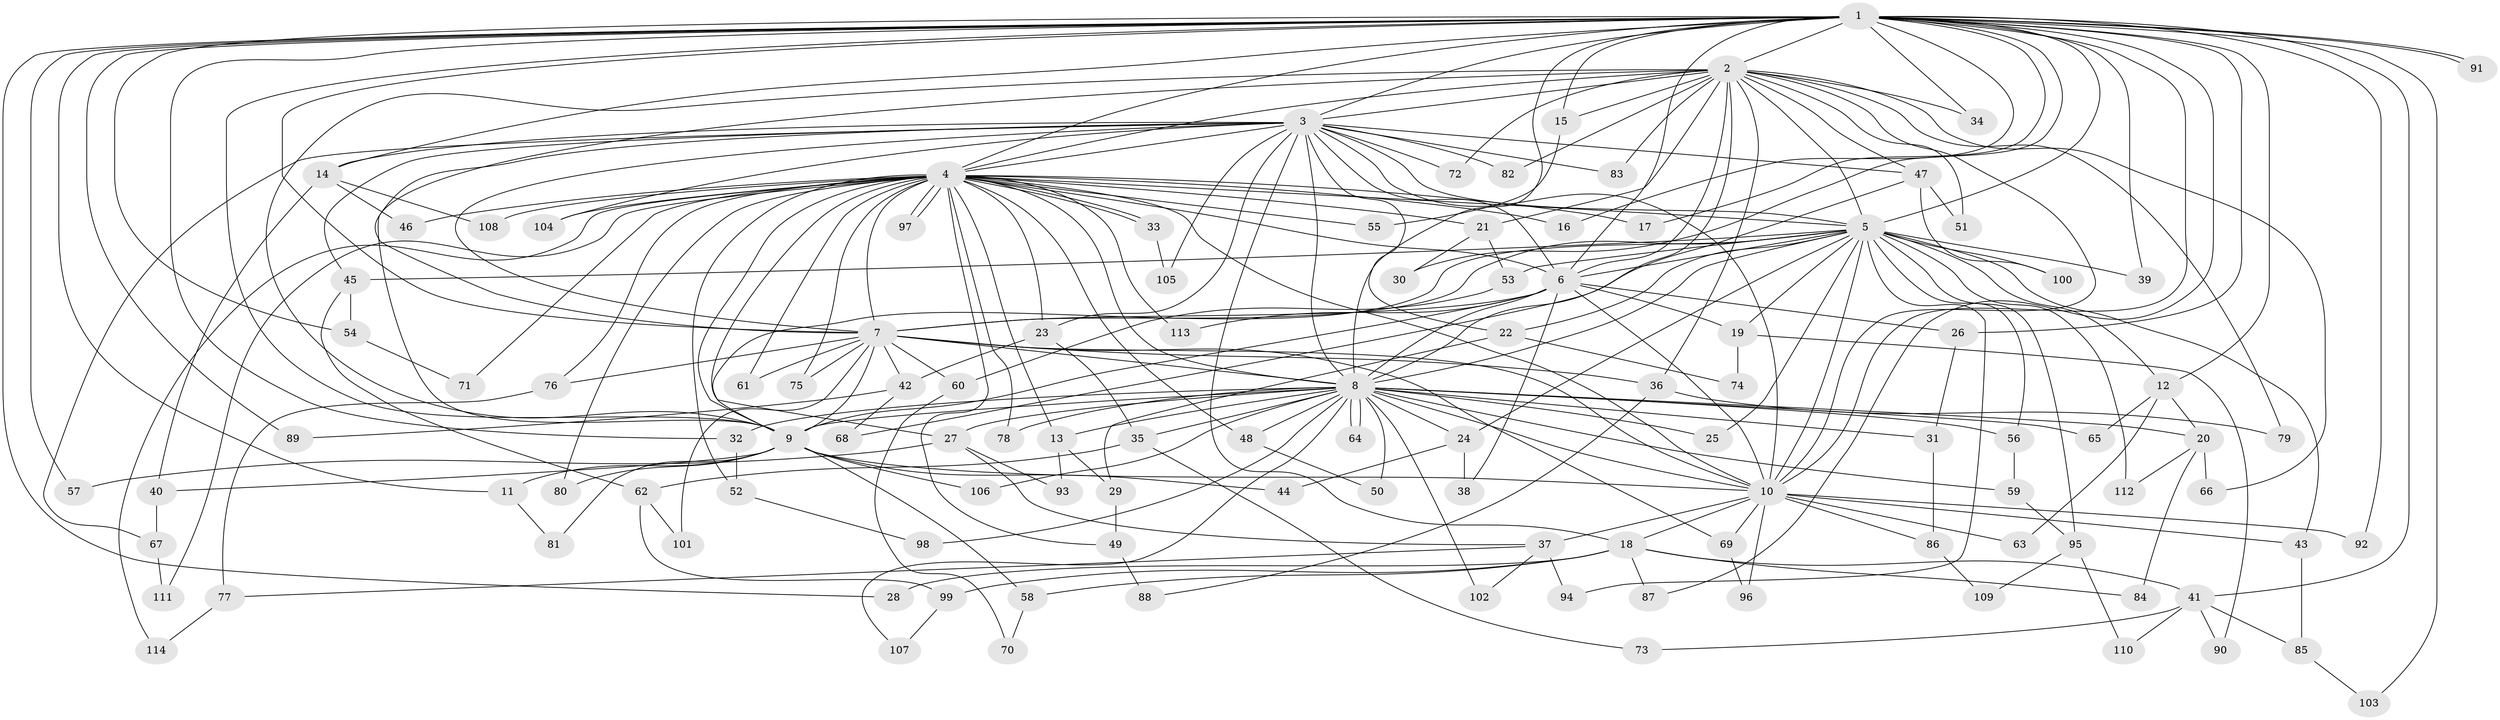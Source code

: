 // Generated by graph-tools (version 1.1) at 2025/25/03/09/25 03:25:42]
// undirected, 114 vertices, 253 edges
graph export_dot {
graph [start="1"]
  node [color=gray90,style=filled];
  1;
  2;
  3;
  4;
  5;
  6;
  7;
  8;
  9;
  10;
  11;
  12;
  13;
  14;
  15;
  16;
  17;
  18;
  19;
  20;
  21;
  22;
  23;
  24;
  25;
  26;
  27;
  28;
  29;
  30;
  31;
  32;
  33;
  34;
  35;
  36;
  37;
  38;
  39;
  40;
  41;
  42;
  43;
  44;
  45;
  46;
  47;
  48;
  49;
  50;
  51;
  52;
  53;
  54;
  55;
  56;
  57;
  58;
  59;
  60;
  61;
  62;
  63;
  64;
  65;
  66;
  67;
  68;
  69;
  70;
  71;
  72;
  73;
  74;
  75;
  76;
  77;
  78;
  79;
  80;
  81;
  82;
  83;
  84;
  85;
  86;
  87;
  88;
  89;
  90;
  91;
  92;
  93;
  94;
  95;
  96;
  97;
  98;
  99;
  100;
  101;
  102;
  103;
  104;
  105;
  106;
  107;
  108;
  109;
  110;
  111;
  112;
  113;
  114;
  1 -- 2;
  1 -- 3;
  1 -- 4;
  1 -- 5;
  1 -- 6;
  1 -- 7;
  1 -- 8;
  1 -- 9;
  1 -- 10;
  1 -- 11;
  1 -- 12;
  1 -- 14;
  1 -- 15;
  1 -- 16;
  1 -- 17;
  1 -- 26;
  1 -- 28;
  1 -- 30;
  1 -- 32;
  1 -- 34;
  1 -- 39;
  1 -- 41;
  1 -- 54;
  1 -- 57;
  1 -- 87;
  1 -- 89;
  1 -- 91;
  1 -- 91;
  1 -- 92;
  1 -- 103;
  2 -- 3;
  2 -- 4;
  2 -- 5;
  2 -- 6;
  2 -- 7;
  2 -- 8;
  2 -- 9;
  2 -- 10;
  2 -- 15;
  2 -- 21;
  2 -- 34;
  2 -- 36;
  2 -- 47;
  2 -- 51;
  2 -- 66;
  2 -- 72;
  2 -- 79;
  2 -- 82;
  2 -- 83;
  3 -- 4;
  3 -- 5;
  3 -- 6;
  3 -- 7;
  3 -- 8;
  3 -- 9;
  3 -- 10;
  3 -- 14;
  3 -- 18;
  3 -- 22;
  3 -- 23;
  3 -- 45;
  3 -- 47;
  3 -- 67;
  3 -- 72;
  3 -- 82;
  3 -- 83;
  3 -- 104;
  3 -- 105;
  4 -- 5;
  4 -- 6;
  4 -- 7;
  4 -- 8;
  4 -- 9;
  4 -- 10;
  4 -- 13;
  4 -- 16;
  4 -- 17;
  4 -- 21;
  4 -- 23;
  4 -- 27;
  4 -- 33;
  4 -- 33;
  4 -- 46;
  4 -- 48;
  4 -- 49;
  4 -- 52;
  4 -- 55;
  4 -- 61;
  4 -- 71;
  4 -- 75;
  4 -- 76;
  4 -- 78;
  4 -- 80;
  4 -- 97;
  4 -- 97;
  4 -- 104;
  4 -- 108;
  4 -- 111;
  4 -- 113;
  4 -- 114;
  5 -- 6;
  5 -- 7;
  5 -- 8;
  5 -- 9;
  5 -- 10;
  5 -- 12;
  5 -- 19;
  5 -- 22;
  5 -- 24;
  5 -- 25;
  5 -- 39;
  5 -- 43;
  5 -- 45;
  5 -- 53;
  5 -- 56;
  5 -- 94;
  5 -- 95;
  5 -- 100;
  5 -- 112;
  6 -- 7;
  6 -- 8;
  6 -- 9;
  6 -- 10;
  6 -- 19;
  6 -- 26;
  6 -- 38;
  6 -- 113;
  7 -- 8;
  7 -- 9;
  7 -- 10;
  7 -- 36;
  7 -- 42;
  7 -- 60;
  7 -- 61;
  7 -- 69;
  7 -- 75;
  7 -- 76;
  7 -- 101;
  8 -- 9;
  8 -- 10;
  8 -- 13;
  8 -- 20;
  8 -- 24;
  8 -- 25;
  8 -- 27;
  8 -- 31;
  8 -- 32;
  8 -- 35;
  8 -- 48;
  8 -- 50;
  8 -- 56;
  8 -- 59;
  8 -- 64;
  8 -- 64;
  8 -- 65;
  8 -- 78;
  8 -- 98;
  8 -- 102;
  8 -- 106;
  8 -- 107;
  9 -- 10;
  9 -- 11;
  9 -- 40;
  9 -- 44;
  9 -- 58;
  9 -- 80;
  9 -- 81;
  9 -- 106;
  10 -- 18;
  10 -- 37;
  10 -- 43;
  10 -- 63;
  10 -- 69;
  10 -- 86;
  10 -- 92;
  10 -- 96;
  11 -- 81;
  12 -- 20;
  12 -- 63;
  12 -- 65;
  13 -- 29;
  13 -- 93;
  14 -- 40;
  14 -- 46;
  14 -- 108;
  15 -- 55;
  18 -- 28;
  18 -- 41;
  18 -- 58;
  18 -- 84;
  18 -- 87;
  18 -- 99;
  19 -- 74;
  19 -- 90;
  20 -- 66;
  20 -- 84;
  20 -- 112;
  21 -- 30;
  21 -- 53;
  22 -- 29;
  22 -- 74;
  23 -- 35;
  23 -- 42;
  24 -- 38;
  24 -- 44;
  26 -- 31;
  27 -- 37;
  27 -- 57;
  27 -- 93;
  29 -- 49;
  31 -- 86;
  32 -- 52;
  33 -- 105;
  35 -- 62;
  35 -- 73;
  36 -- 79;
  36 -- 88;
  37 -- 77;
  37 -- 94;
  37 -- 102;
  40 -- 67;
  41 -- 73;
  41 -- 85;
  41 -- 90;
  41 -- 110;
  42 -- 68;
  42 -- 89;
  43 -- 85;
  45 -- 54;
  45 -- 62;
  47 -- 51;
  47 -- 68;
  47 -- 100;
  48 -- 50;
  49 -- 88;
  52 -- 98;
  53 -- 60;
  54 -- 71;
  56 -- 59;
  58 -- 70;
  59 -- 95;
  60 -- 70;
  62 -- 99;
  62 -- 101;
  67 -- 111;
  69 -- 96;
  76 -- 77;
  77 -- 114;
  85 -- 103;
  86 -- 109;
  95 -- 109;
  95 -- 110;
  99 -- 107;
}
